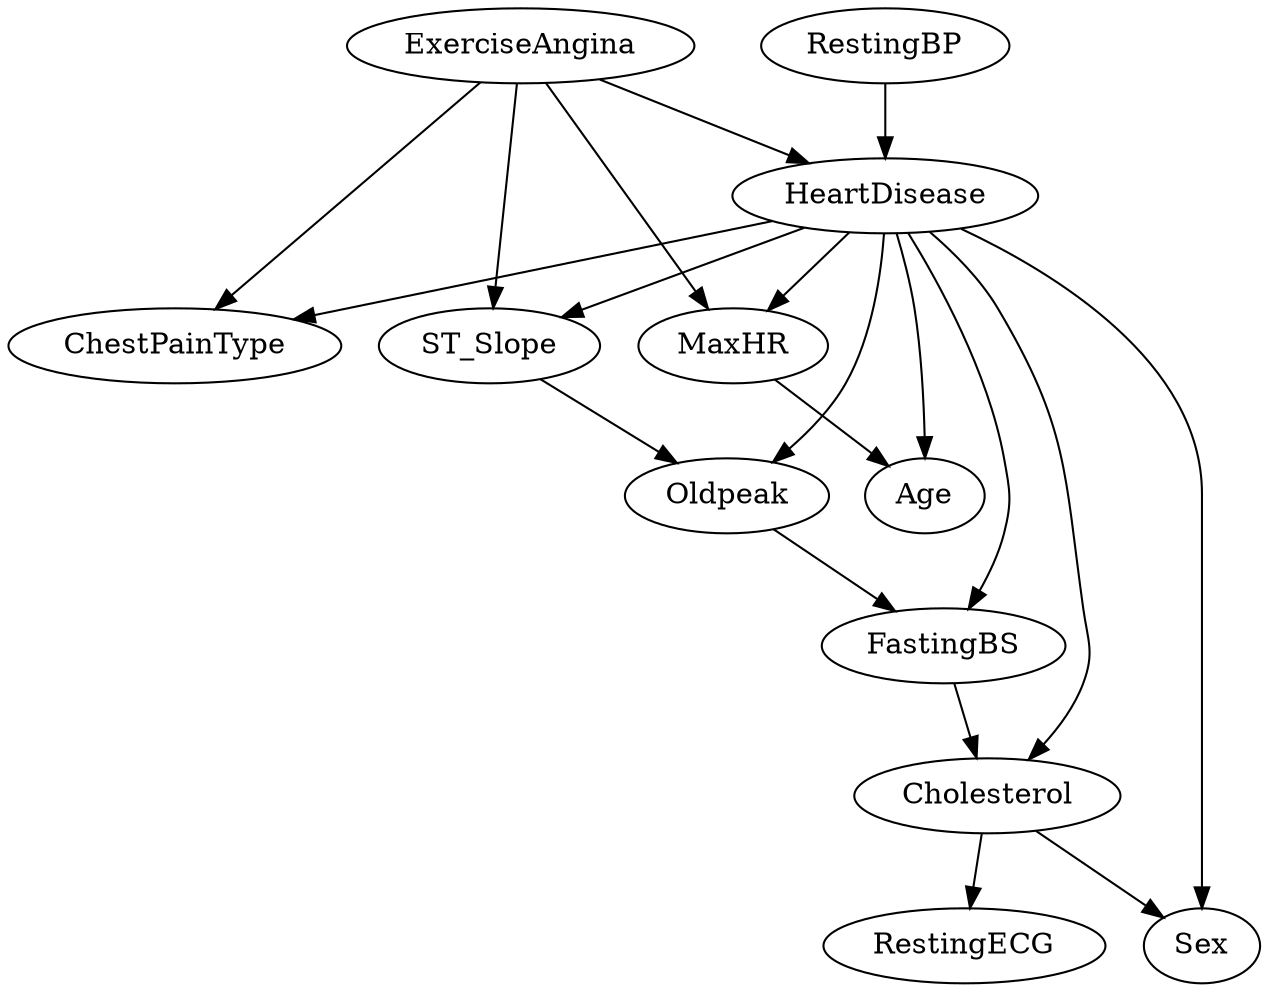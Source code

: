 // BN learned from data using Hill Climb Search
digraph "Learned Bayesian Network" {
	Age
	Sex
	ChestPainType
	RestingBP
	Cholesterol
	FastingBS
	RestingECG
	MaxHR
	ExerciseAngina
	Oldpeak
	ST_Slope
	HeartDisease
	RestingBP -> HeartDisease
	Cholesterol -> RestingECG
	Cholesterol -> Sex
	FastingBS -> Cholesterol
	MaxHR -> Age
	ExerciseAngina -> HeartDisease
	ExerciseAngina -> ST_Slope
	ExerciseAngina -> ChestPainType
	ExerciseAngina -> MaxHR
	Oldpeak -> FastingBS
	ST_Slope -> Oldpeak
	HeartDisease -> ST_Slope
	HeartDisease -> ChestPainType
	HeartDisease -> Cholesterol
	HeartDisease -> MaxHR
	HeartDisease -> Age
	HeartDisease -> Sex
	HeartDisease -> FastingBS
	HeartDisease -> Oldpeak
}
